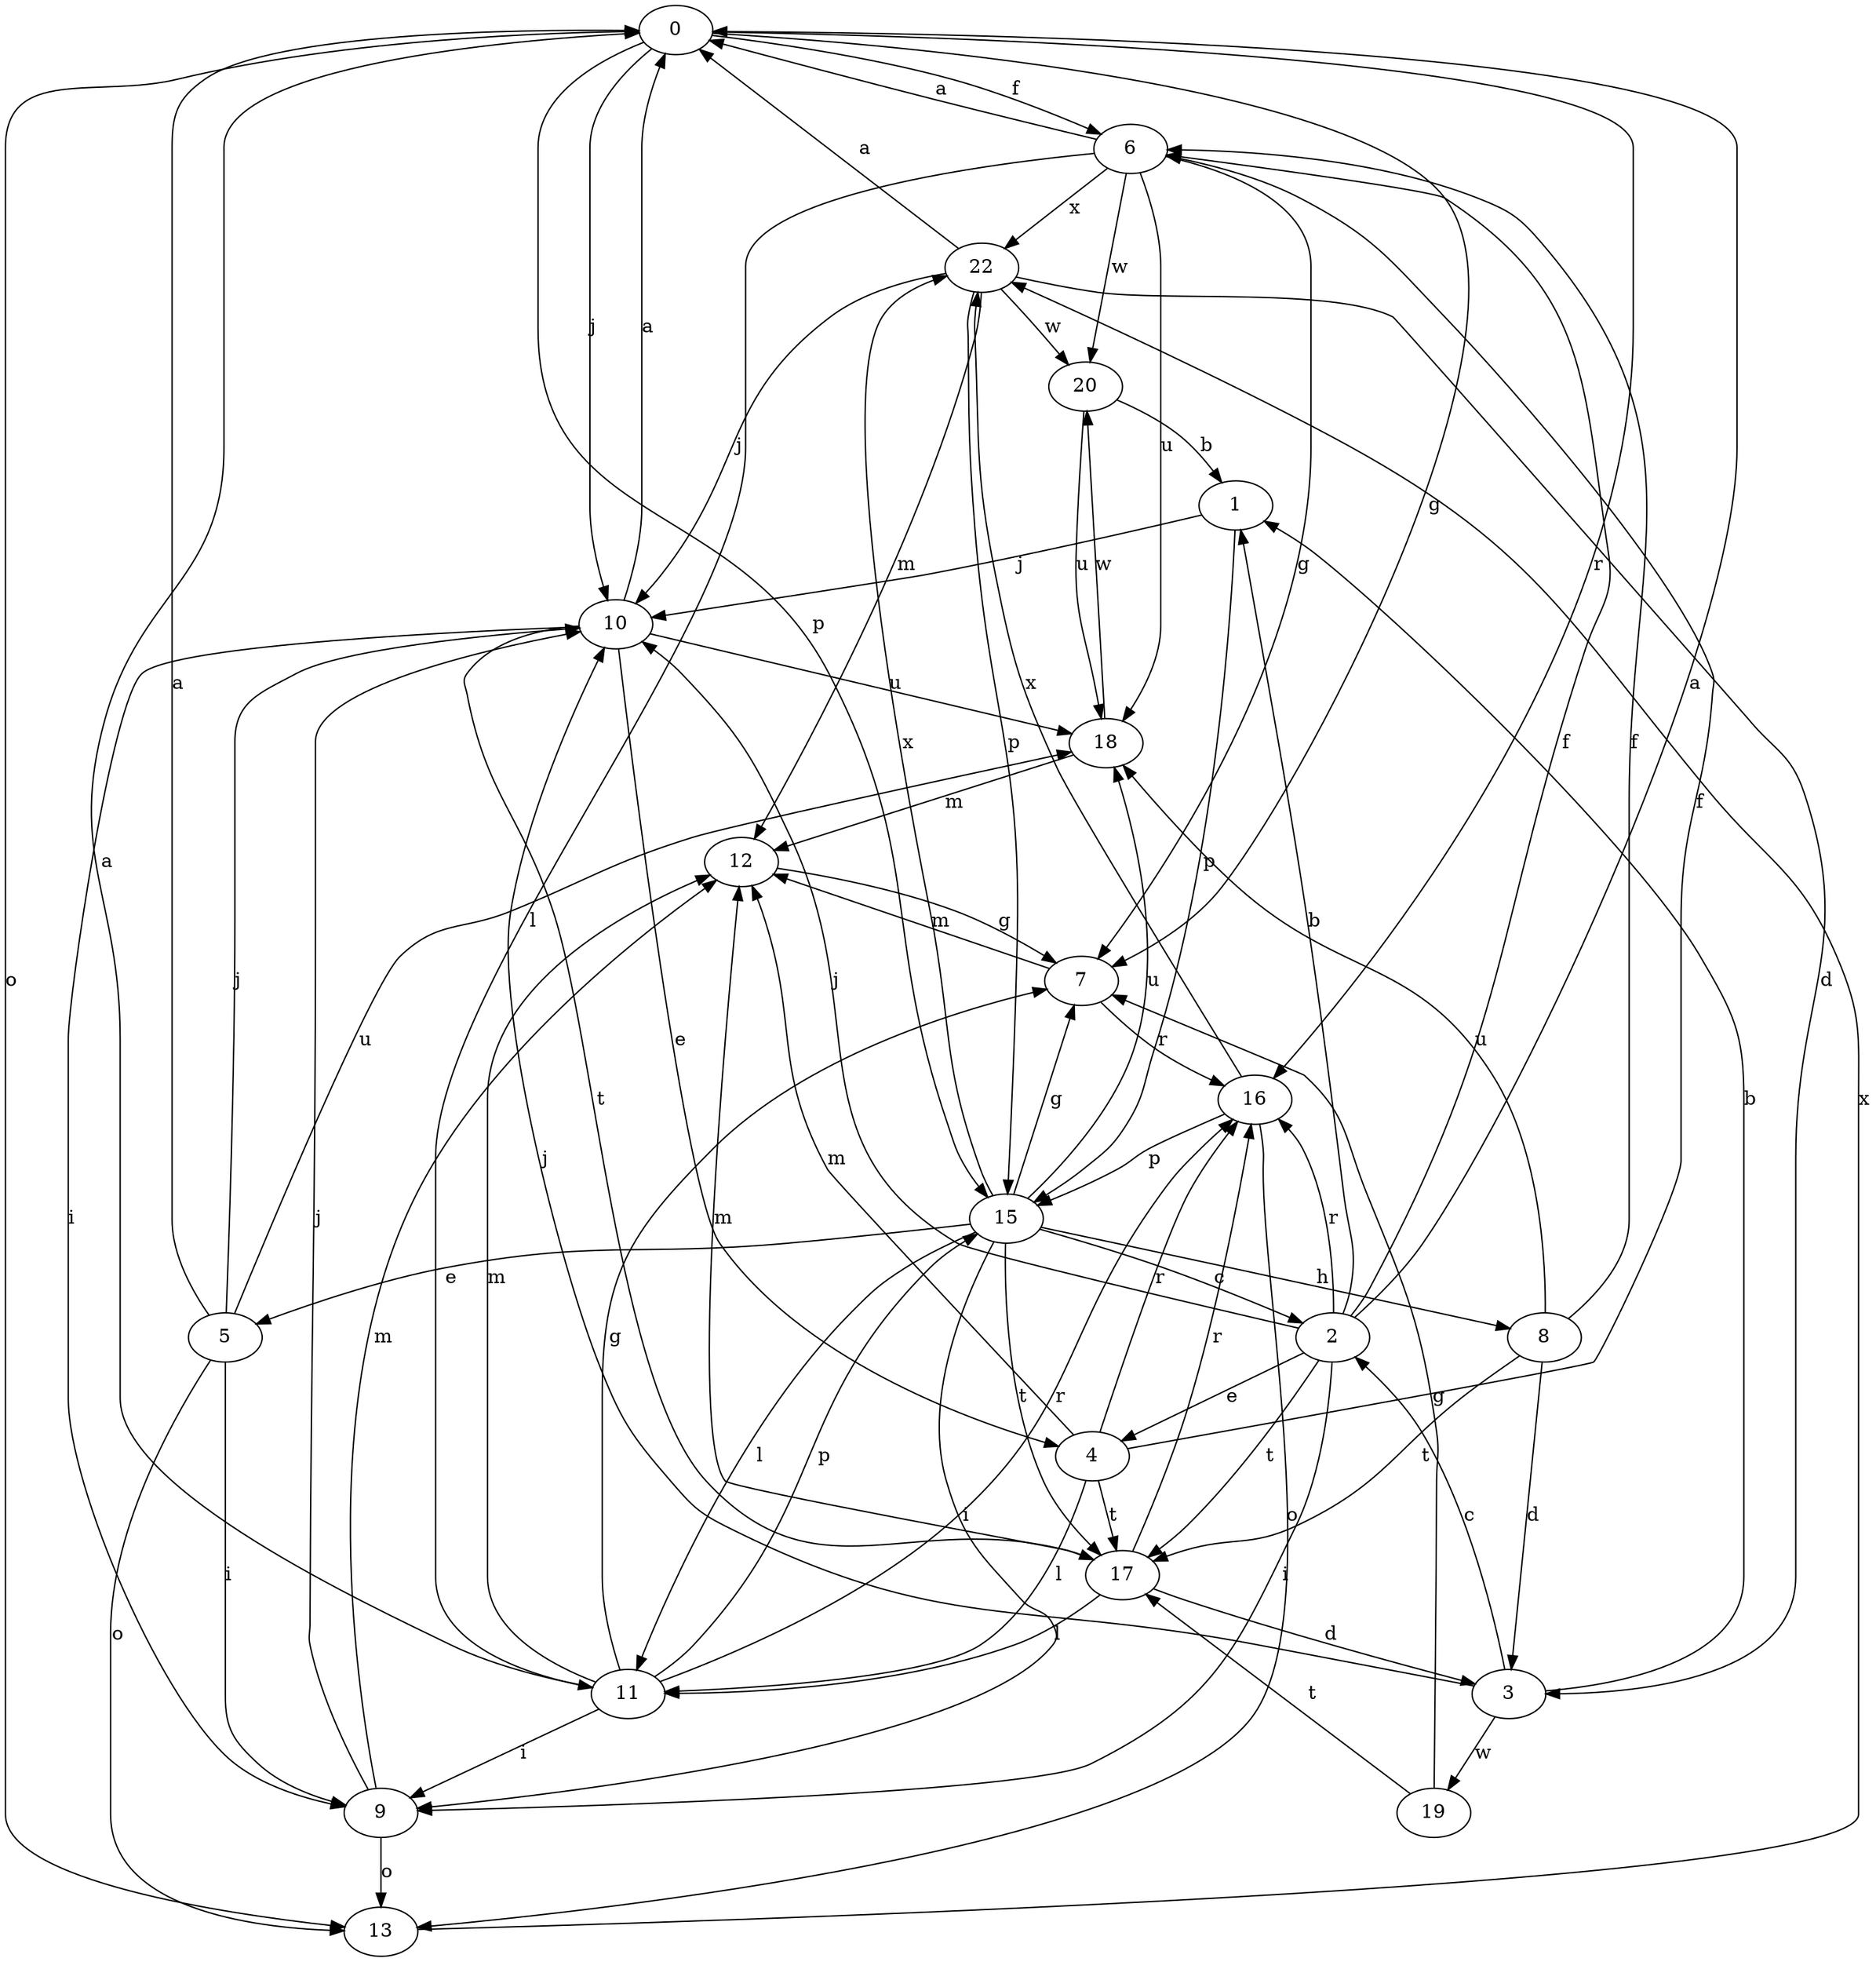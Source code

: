 strict digraph  {
0;
1;
2;
3;
4;
5;
6;
7;
8;
9;
10;
11;
12;
13;
15;
16;
17;
18;
19;
20;
22;
0 -> 6  [label=f];
0 -> 7  [label=g];
0 -> 10  [label=j];
0 -> 13  [label=o];
0 -> 15  [label=p];
0 -> 16  [label=r];
1 -> 10  [label=j];
1 -> 15  [label=p];
2 -> 0  [label=a];
2 -> 1  [label=b];
2 -> 4  [label=e];
2 -> 6  [label=f];
2 -> 9  [label=i];
2 -> 10  [label=j];
2 -> 16  [label=r];
2 -> 17  [label=t];
3 -> 1  [label=b];
3 -> 2  [label=c];
3 -> 10  [label=j];
3 -> 19  [label=w];
4 -> 6  [label=f];
4 -> 11  [label=l];
4 -> 12  [label=m];
4 -> 16  [label=r];
4 -> 17  [label=t];
5 -> 0  [label=a];
5 -> 9  [label=i];
5 -> 10  [label=j];
5 -> 13  [label=o];
5 -> 18  [label=u];
6 -> 0  [label=a];
6 -> 7  [label=g];
6 -> 11  [label=l];
6 -> 18  [label=u];
6 -> 20  [label=w];
6 -> 22  [label=x];
7 -> 12  [label=m];
7 -> 16  [label=r];
8 -> 3  [label=d];
8 -> 6  [label=f];
8 -> 17  [label=t];
8 -> 18  [label=u];
9 -> 10  [label=j];
9 -> 12  [label=m];
9 -> 13  [label=o];
10 -> 0  [label=a];
10 -> 4  [label=e];
10 -> 9  [label=i];
10 -> 17  [label=t];
10 -> 18  [label=u];
11 -> 0  [label=a];
11 -> 7  [label=g];
11 -> 9  [label=i];
11 -> 12  [label=m];
11 -> 15  [label=p];
11 -> 16  [label=r];
12 -> 7  [label=g];
13 -> 22  [label=x];
15 -> 2  [label=c];
15 -> 5  [label=e];
15 -> 7  [label=g];
15 -> 8  [label=h];
15 -> 9  [label=i];
15 -> 11  [label=l];
15 -> 17  [label=t];
15 -> 18  [label=u];
15 -> 22  [label=x];
16 -> 13  [label=o];
16 -> 15  [label=p];
16 -> 22  [label=x];
17 -> 3  [label=d];
17 -> 11  [label=l];
17 -> 12  [label=m];
17 -> 16  [label=r];
18 -> 12  [label=m];
18 -> 20  [label=w];
19 -> 7  [label=g];
19 -> 17  [label=t];
20 -> 1  [label=b];
20 -> 18  [label=u];
22 -> 0  [label=a];
22 -> 3  [label=d];
22 -> 10  [label=j];
22 -> 12  [label=m];
22 -> 15  [label=p];
22 -> 20  [label=w];
}
